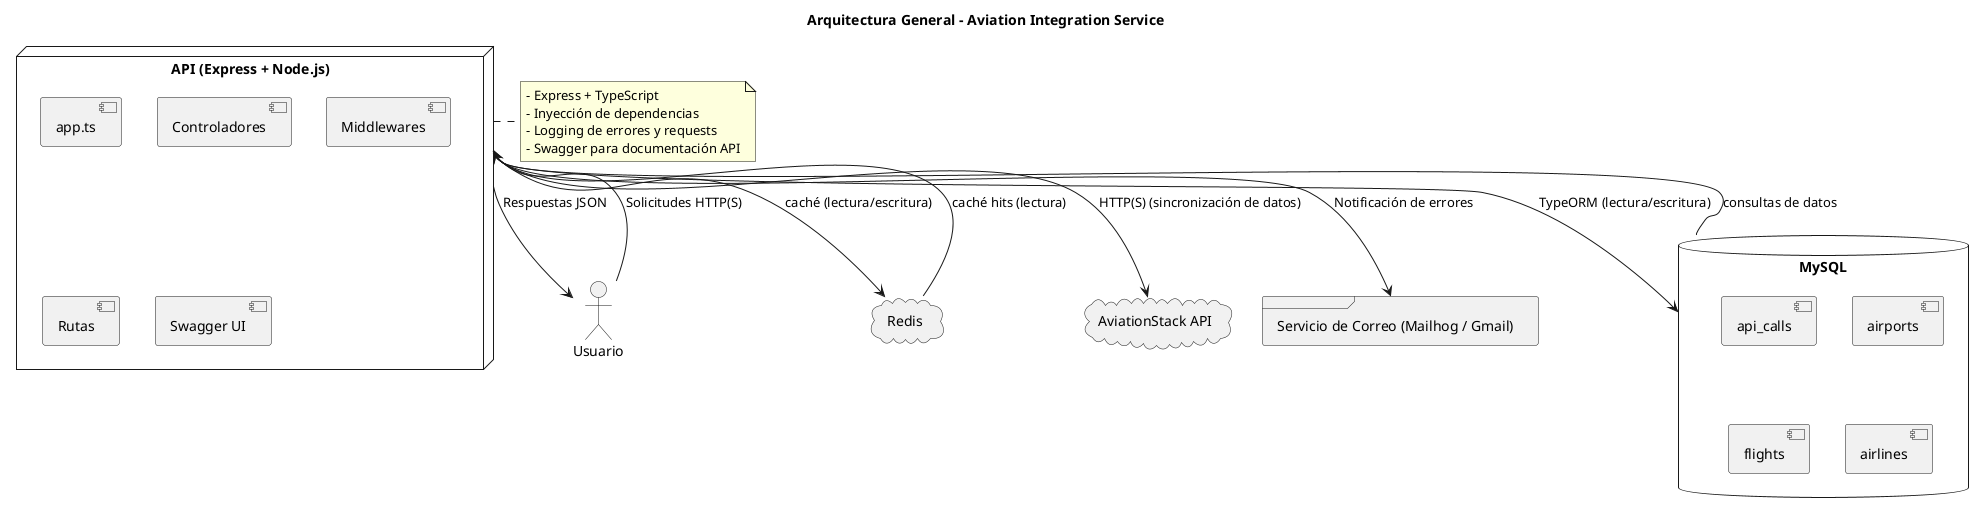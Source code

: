 @startuml VistaArquitectura

' Título
title Arquitectura General - Aviation Integration Service

actor Usuario

node "API (Express + Node.js)" as API {
   [app.ts]
   [Controladores]
   [Middlewares]
   [Rutas]
   [Swagger UI]
}

database "MySQL" as DB {
   [api_calls]
   [airports]
   [flights]
   [airlines]
}

cloud "Redis" as Redis

cloud "AviationStack API" as AviationStack

frame "Servicio de Correo (Mailhog / Gmail)" as Mailer

Usuario --> API : Solicitudes HTTP(S)
API --> DB : TypeORM (lectura/escritura)
API --> Redis : caché (lectura/escritura)
API --> AviationStack : HTTP(S) (sincronización de datos)
API --> Mailer : Notificación de errores
Redis --> API : caché hits (lectura)
DB --> API : consultas de datos
API --> Usuario : Respuestas JSON

note right of API
   - Express + TypeScript
   - Inyección de dependencias
   - Logging de errores y requests
   - Swagger para documentación API
end note

@enduml
